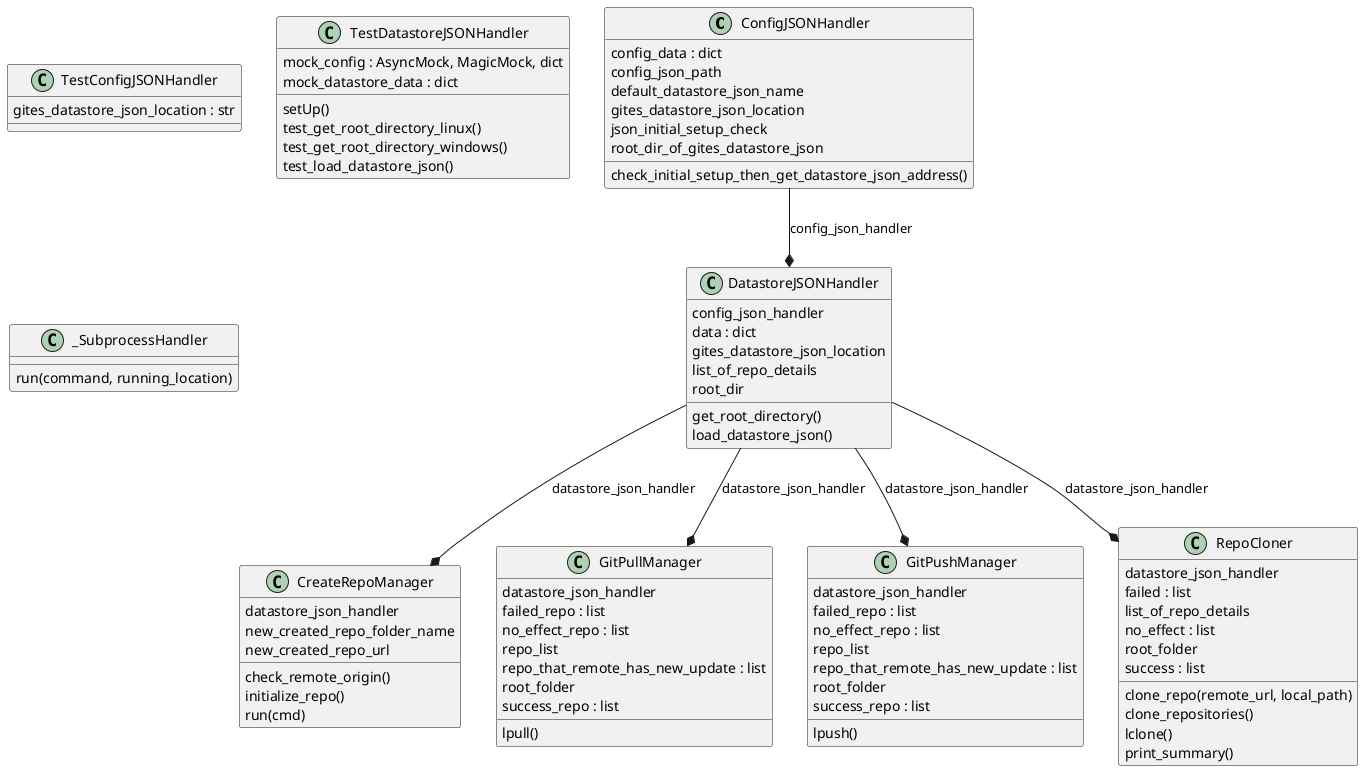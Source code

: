 @startuml classes_gites
set namespaceSeparator none
class "ConfigJSONHandler" as gites.subpackage.config_json_handler.ConfigJSONHandler {
  config_data : dict
  config_json_path
  default_datastore_json_name
  gites_datastore_json_location
  json_initial_setup_check
  root_dir_of_gites_datastore_json
  check_initial_setup_then_get_datastore_json_address()
}
class "CreateRepoManager" as gites.subpackage.creat_repo_manager.CreateRepoManager {
  datastore_json_handler
  new_created_repo_folder_name
  new_created_repo_url
  check_remote_origin()
  initialize_repo()
  run(cmd)
}
class "DatastoreJSONHandler" as gites.subpackage.datastore_json_handler.DatastoreJSONHandler {
  config_json_handler
  data : dict
  gites_datastore_json_location
  list_of_repo_details
  root_dir
  get_root_directory()
  load_datastore_json()
}
class "GitPullManager" as gites.subpackage.pull_manager.GitPullManager {
  datastore_json_handler
  failed_repo : list
  no_effect_repo : list
  repo_list
  repo_that_remote_has_new_update : list
  root_folder
  success_repo : list
  lpull()
}
class "GitPushManager" as gites.subpackage.git_push_manager.GitPushManager {
  datastore_json_handler
  failed_repo : list
  no_effect_repo : list
  repo_list
  repo_that_remote_has_new_update : list
  root_folder
  success_repo : list
  lpush()
}
class "RepoCloner" as gites.subpackage.repo_cloner.RepoCloner {
  datastore_json_handler
  failed : list
  list_of_repo_details
  no_effect : list
  root_folder
  success : list
  clone_repo(remote_url, local_path)
  clone_repositories()
  lclone()
  print_summary()
}
class "TestConfigJSONHandler" as gites.tests.test_datastore_json_handler.TestConfigJSONHandler {
  gites_datastore_json_location : str
}
class "TestDatastoreJSONHandler" as gites.tests.test_datastore_json_handler.TestDatastoreJSONHandler {
  mock_config : AsyncMock, MagicMock, dict
  mock_datastore_data : dict
  setUp()
  test_get_root_directory_linux()
  test_get_root_directory_windows()
  test_load_datastore_json()
}
class "_SubprocessHandler" as gites.subpackage._subprocess_handler._SubprocessHandler {
  run(command, running_location)
}
gites.subpackage.config_json_handler.ConfigJSONHandler --* gites.subpackage.datastore_json_handler.DatastoreJSONHandler : config_json_handler
gites.subpackage.datastore_json_handler.DatastoreJSONHandler --* gites.subpackage.creat_repo_manager.CreateRepoManager : datastore_json_handler
gites.subpackage.datastore_json_handler.DatastoreJSONHandler --* gites.subpackage.git_push_manager.GitPushManager : datastore_json_handler
gites.subpackage.datastore_json_handler.DatastoreJSONHandler --* gites.subpackage.pull_manager.GitPullManager : datastore_json_handler
gites.subpackage.datastore_json_handler.DatastoreJSONHandler --* gites.subpackage.repo_cloner.RepoCloner : datastore_json_handler
@enduml
